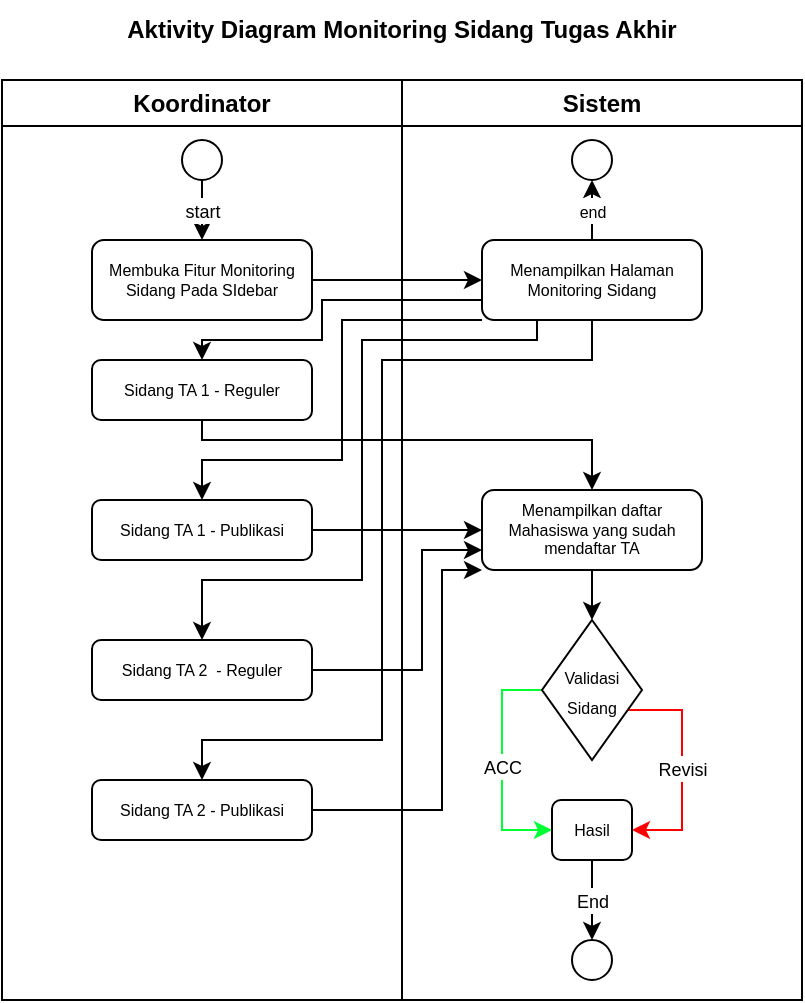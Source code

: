 <mxfile version="25.0.1">
  <diagram name="Page-1" id="t4SmDSy1Hv6YMzEed3bL">
    <mxGraphModel dx="808" dy="464" grid="1" gridSize="10" guides="1" tooltips="1" connect="1" arrows="1" fold="1" page="1" pageScale="1" pageWidth="850" pageHeight="1100" math="0" shadow="0">
      <root>
        <mxCell id="0" />
        <mxCell id="1" parent="0" />
        <mxCell id="tV2kIpkJ_XeJ-E9xkk-r-1" value="Koordinator" style="swimlane;whiteSpace=wrap;html=1;" vertex="1" parent="1">
          <mxGeometry x="210" y="140" width="200" height="460" as="geometry" />
        </mxCell>
        <mxCell id="tV2kIpkJ_XeJ-E9xkk-r-2" value="&lt;font style=&quot;font-size: 9px;&quot;&gt;start&lt;/font&gt;" style="rounded=0;orthogonalLoop=1;jettySize=auto;html=1;" edge="1" parent="tV2kIpkJ_XeJ-E9xkk-r-1" source="tV2kIpkJ_XeJ-E9xkk-r-3" target="tV2kIpkJ_XeJ-E9xkk-r-4">
          <mxGeometry relative="1" as="geometry" />
        </mxCell>
        <mxCell id="tV2kIpkJ_XeJ-E9xkk-r-3" value="" style="ellipse;whiteSpace=wrap;html=1;aspect=fixed;" vertex="1" parent="tV2kIpkJ_XeJ-E9xkk-r-1">
          <mxGeometry x="90" y="30" width="20" height="20" as="geometry" />
        </mxCell>
        <mxCell id="tV2kIpkJ_XeJ-E9xkk-r-4" value="Membuka Fitur Monitoring Sidang Pada SIdebar" style="rounded=1;whiteSpace=wrap;html=1;fontSize=8;" vertex="1" parent="tV2kIpkJ_XeJ-E9xkk-r-1">
          <mxGeometry x="45" y="80" width="110" height="40" as="geometry" />
        </mxCell>
        <mxCell id="tV2kIpkJ_XeJ-E9xkk-r-5" value="Sidang TA 1 - Reguler" style="rounded=1;whiteSpace=wrap;html=1;fontSize=8;" vertex="1" parent="tV2kIpkJ_XeJ-E9xkk-r-1">
          <mxGeometry x="45" y="140" width="110" height="30" as="geometry" />
        </mxCell>
        <mxCell id="tV2kIpkJ_XeJ-E9xkk-r-26" value="Sidang TA 1 - Publikasi" style="rounded=1;whiteSpace=wrap;html=1;fontSize=8;" vertex="1" parent="tV2kIpkJ_XeJ-E9xkk-r-1">
          <mxGeometry x="45" y="210" width="110" height="30" as="geometry" />
        </mxCell>
        <mxCell id="tV2kIpkJ_XeJ-E9xkk-r-27" value="Sidang TA 2 - Publikasi" style="rounded=1;whiteSpace=wrap;html=1;fontSize=8;" vertex="1" parent="tV2kIpkJ_XeJ-E9xkk-r-1">
          <mxGeometry x="45" y="350" width="110" height="30" as="geometry" />
        </mxCell>
        <mxCell id="tV2kIpkJ_XeJ-E9xkk-r-28" value="Sidang TA 2&amp;nbsp; - Reguler" style="rounded=1;whiteSpace=wrap;html=1;fontSize=8;" vertex="1" parent="tV2kIpkJ_XeJ-E9xkk-r-1">
          <mxGeometry x="45" y="280" width="110" height="30" as="geometry" />
        </mxCell>
        <mxCell id="tV2kIpkJ_XeJ-E9xkk-r-9" value="Sistem" style="swimlane;whiteSpace=wrap;html=1;" vertex="1" parent="1">
          <mxGeometry x="410" y="140" width="200" height="460" as="geometry" />
        </mxCell>
        <mxCell id="tV2kIpkJ_XeJ-E9xkk-r-10" value="&lt;font style=&quot;font-size: 8px;&quot;&gt;end&lt;/font&gt;" style="edgeStyle=orthogonalEdgeStyle;rounded=0;orthogonalLoop=1;jettySize=auto;html=1;entryX=0.5;entryY=1;entryDx=0;entryDy=0;" edge="1" parent="tV2kIpkJ_XeJ-E9xkk-r-9" source="tV2kIpkJ_XeJ-E9xkk-r-11" target="tV2kIpkJ_XeJ-E9xkk-r-13">
          <mxGeometry relative="1" as="geometry" />
        </mxCell>
        <mxCell id="tV2kIpkJ_XeJ-E9xkk-r-11" value="Menampilkan Halaman Monitoring Sidang" style="rounded=1;whiteSpace=wrap;html=1;fontSize=8;" vertex="1" parent="tV2kIpkJ_XeJ-E9xkk-r-9">
          <mxGeometry x="40" y="80" width="110" height="40" as="geometry" />
        </mxCell>
        <mxCell id="tV2kIpkJ_XeJ-E9xkk-r-42" style="edgeStyle=orthogonalEdgeStyle;rounded=0;orthogonalLoop=1;jettySize=auto;html=1;entryX=0.5;entryY=0;entryDx=0;entryDy=0;" edge="1" parent="tV2kIpkJ_XeJ-E9xkk-r-9" source="tV2kIpkJ_XeJ-E9xkk-r-12" target="tV2kIpkJ_XeJ-E9xkk-r-24">
          <mxGeometry relative="1" as="geometry" />
        </mxCell>
        <mxCell id="tV2kIpkJ_XeJ-E9xkk-r-12" value="Menampilkan daftar Mahasiswa yang sudah mendaftar TA" style="rounded=1;whiteSpace=wrap;html=1;fontSize=8;" vertex="1" parent="tV2kIpkJ_XeJ-E9xkk-r-9">
          <mxGeometry x="40" y="205" width="110" height="40" as="geometry" />
        </mxCell>
        <mxCell id="tV2kIpkJ_XeJ-E9xkk-r-13" value="" style="ellipse;whiteSpace=wrap;html=1;aspect=fixed;" vertex="1" parent="tV2kIpkJ_XeJ-E9xkk-r-9">
          <mxGeometry x="85" y="30" width="20" height="20" as="geometry" />
        </mxCell>
        <mxCell id="tV2kIpkJ_XeJ-E9xkk-r-46" value="&lt;font style=&quot;font-size: 9px;&quot;&gt;Revisi&lt;/font&gt;" style="edgeStyle=orthogonalEdgeStyle;rounded=0;orthogonalLoop=1;jettySize=auto;html=1;entryX=1;entryY=0.5;entryDx=0;entryDy=0;strokeColor=#ff0000;" edge="1" parent="tV2kIpkJ_XeJ-E9xkk-r-9" source="tV2kIpkJ_XeJ-E9xkk-r-24" target="tV2kIpkJ_XeJ-E9xkk-r-45">
          <mxGeometry relative="1" as="geometry">
            <Array as="points">
              <mxPoint x="140" y="315" />
              <mxPoint x="140" y="375" />
            </Array>
          </mxGeometry>
        </mxCell>
        <mxCell id="tV2kIpkJ_XeJ-E9xkk-r-47" value="&lt;font style=&quot;font-size: 9px;&quot;&gt;ACC&lt;/font&gt;" style="edgeStyle=orthogonalEdgeStyle;rounded=0;orthogonalLoop=1;jettySize=auto;html=1;exitX=0;exitY=0.5;exitDx=0;exitDy=0;entryX=0;entryY=0.5;entryDx=0;entryDy=0;strokeColor=#00ff33;" edge="1" parent="tV2kIpkJ_XeJ-E9xkk-r-9" source="tV2kIpkJ_XeJ-E9xkk-r-24" target="tV2kIpkJ_XeJ-E9xkk-r-45">
          <mxGeometry relative="1" as="geometry" />
        </mxCell>
        <mxCell id="tV2kIpkJ_XeJ-E9xkk-r-24" value="&lt;font style=&quot;font-size: 8px;&quot;&gt;Validasi Sidang&lt;/font&gt;" style="rhombus;whiteSpace=wrap;html=1;" vertex="1" parent="tV2kIpkJ_XeJ-E9xkk-r-9">
          <mxGeometry x="70" y="270" width="50" height="70" as="geometry" />
        </mxCell>
        <mxCell id="tV2kIpkJ_XeJ-E9xkk-r-49" value="&lt;font style=&quot;font-size: 9px;&quot;&gt;End&lt;/font&gt;" style="edgeStyle=orthogonalEdgeStyle;rounded=0;orthogonalLoop=1;jettySize=auto;html=1;entryX=0.5;entryY=0;entryDx=0;entryDy=0;" edge="1" parent="tV2kIpkJ_XeJ-E9xkk-r-9" source="tV2kIpkJ_XeJ-E9xkk-r-45" target="tV2kIpkJ_XeJ-E9xkk-r-48">
          <mxGeometry relative="1" as="geometry" />
        </mxCell>
        <mxCell id="tV2kIpkJ_XeJ-E9xkk-r-45" value="Hasil" style="rounded=1;whiteSpace=wrap;html=1;fontSize=8;" vertex="1" parent="tV2kIpkJ_XeJ-E9xkk-r-9">
          <mxGeometry x="75" y="360" width="40" height="30" as="geometry" />
        </mxCell>
        <mxCell id="tV2kIpkJ_XeJ-E9xkk-r-48" value="" style="ellipse;whiteSpace=wrap;html=1;aspect=fixed;" vertex="1" parent="tV2kIpkJ_XeJ-E9xkk-r-9">
          <mxGeometry x="85" y="430" width="20" height="20" as="geometry" />
        </mxCell>
        <mxCell id="tV2kIpkJ_XeJ-E9xkk-r-17" value="&lt;b&gt;Aktivity Diagram Monitoring Sidang Tugas Akhir&lt;/b&gt;" style="text;html=1;align=center;verticalAlign=middle;whiteSpace=wrap;rounded=0;" vertex="1" parent="1">
          <mxGeometry x="270" y="100" width="280" height="30" as="geometry" />
        </mxCell>
        <mxCell id="tV2kIpkJ_XeJ-E9xkk-r-18" style="rounded=0;orthogonalLoop=1;jettySize=auto;html=1;entryX=0;entryY=0.5;entryDx=0;entryDy=0;" edge="1" parent="1" source="tV2kIpkJ_XeJ-E9xkk-r-4" target="tV2kIpkJ_XeJ-E9xkk-r-11">
          <mxGeometry relative="1" as="geometry" />
        </mxCell>
        <mxCell id="tV2kIpkJ_XeJ-E9xkk-r-19" style="rounded=0;orthogonalLoop=1;jettySize=auto;html=1;entryX=0.5;entryY=0;entryDx=0;entryDy=0;exitX=0;exitY=0.75;exitDx=0;exitDy=0;edgeStyle=orthogonalEdgeStyle;" edge="1" parent="1" source="tV2kIpkJ_XeJ-E9xkk-r-11" target="tV2kIpkJ_XeJ-E9xkk-r-5">
          <mxGeometry relative="1" as="geometry">
            <Array as="points">
              <mxPoint x="370" y="250" />
              <mxPoint x="370" y="270" />
              <mxPoint x="310" y="270" />
            </Array>
          </mxGeometry>
        </mxCell>
        <mxCell id="tV2kIpkJ_XeJ-E9xkk-r-20" style="edgeStyle=orthogonalEdgeStyle;rounded=0;orthogonalLoop=1;jettySize=auto;html=1;entryX=0.5;entryY=0;entryDx=0;entryDy=0;" edge="1" parent="1" source="tV2kIpkJ_XeJ-E9xkk-r-5" target="tV2kIpkJ_XeJ-E9xkk-r-12">
          <mxGeometry relative="1" as="geometry">
            <Array as="points">
              <mxPoint x="310" y="320" />
              <mxPoint x="505" y="320" />
            </Array>
          </mxGeometry>
        </mxCell>
        <mxCell id="tV2kIpkJ_XeJ-E9xkk-r-29" style="edgeStyle=orthogonalEdgeStyle;rounded=0;orthogonalLoop=1;jettySize=auto;html=1;entryX=0;entryY=0.5;entryDx=0;entryDy=0;" edge="1" parent="1" source="tV2kIpkJ_XeJ-E9xkk-r-26" target="tV2kIpkJ_XeJ-E9xkk-r-12">
          <mxGeometry relative="1" as="geometry" />
        </mxCell>
        <mxCell id="tV2kIpkJ_XeJ-E9xkk-r-30" style="edgeStyle=orthogonalEdgeStyle;rounded=0;orthogonalLoop=1;jettySize=auto;html=1;entryX=0;entryY=0.75;entryDx=0;entryDy=0;" edge="1" parent="1" source="tV2kIpkJ_XeJ-E9xkk-r-28" target="tV2kIpkJ_XeJ-E9xkk-r-12">
          <mxGeometry relative="1" as="geometry">
            <Array as="points">
              <mxPoint x="420" y="435" />
              <mxPoint x="420" y="375" />
            </Array>
          </mxGeometry>
        </mxCell>
        <mxCell id="tV2kIpkJ_XeJ-E9xkk-r-32" style="edgeStyle=orthogonalEdgeStyle;rounded=0;orthogonalLoop=1;jettySize=auto;html=1;entryX=0;entryY=1;entryDx=0;entryDy=0;" edge="1" parent="1" source="tV2kIpkJ_XeJ-E9xkk-r-27" target="tV2kIpkJ_XeJ-E9xkk-r-12">
          <mxGeometry relative="1" as="geometry">
            <Array as="points">
              <mxPoint x="430" y="505" />
              <mxPoint x="430" y="385" />
            </Array>
          </mxGeometry>
        </mxCell>
        <mxCell id="tV2kIpkJ_XeJ-E9xkk-r-37" style="rounded=0;orthogonalLoop=1;jettySize=auto;html=1;exitX=0;exitY=1;exitDx=0;exitDy=0;entryX=0.5;entryY=0;entryDx=0;entryDy=0;edgeStyle=orthogonalEdgeStyle;" edge="1" parent="1" source="tV2kIpkJ_XeJ-E9xkk-r-11" target="tV2kIpkJ_XeJ-E9xkk-r-26">
          <mxGeometry relative="1" as="geometry">
            <Array as="points">
              <mxPoint x="380" y="260" />
              <mxPoint x="380" y="330" />
              <mxPoint x="310" y="330" />
            </Array>
          </mxGeometry>
        </mxCell>
        <mxCell id="tV2kIpkJ_XeJ-E9xkk-r-38" style="rounded=0;orthogonalLoop=1;jettySize=auto;html=1;exitX=0.25;exitY=1;exitDx=0;exitDy=0;edgeStyle=orthogonalEdgeStyle;entryX=0.5;entryY=0;entryDx=0;entryDy=0;" edge="1" parent="1" source="tV2kIpkJ_XeJ-E9xkk-r-11" target="tV2kIpkJ_XeJ-E9xkk-r-28">
          <mxGeometry relative="1" as="geometry">
            <mxPoint x="320" y="420" as="targetPoint" />
            <Array as="points">
              <mxPoint x="477" y="270" />
              <mxPoint x="390" y="270" />
              <mxPoint x="390" y="390" />
              <mxPoint x="310" y="390" />
            </Array>
          </mxGeometry>
        </mxCell>
        <mxCell id="tV2kIpkJ_XeJ-E9xkk-r-39" style="rounded=0;orthogonalLoop=1;jettySize=auto;html=1;exitX=0.5;exitY=1;exitDx=0;exitDy=0;edgeStyle=orthogonalEdgeStyle;entryX=0.5;entryY=0;entryDx=0;entryDy=0;" edge="1" parent="1" source="tV2kIpkJ_XeJ-E9xkk-r-11" target="tV2kIpkJ_XeJ-E9xkk-r-27">
          <mxGeometry relative="1" as="geometry">
            <mxPoint x="370" y="490" as="targetPoint" />
            <Array as="points">
              <mxPoint x="505" y="280" />
              <mxPoint x="400" y="280" />
              <mxPoint x="400" y="470" />
              <mxPoint x="310" y="470" />
            </Array>
          </mxGeometry>
        </mxCell>
      </root>
    </mxGraphModel>
  </diagram>
</mxfile>
